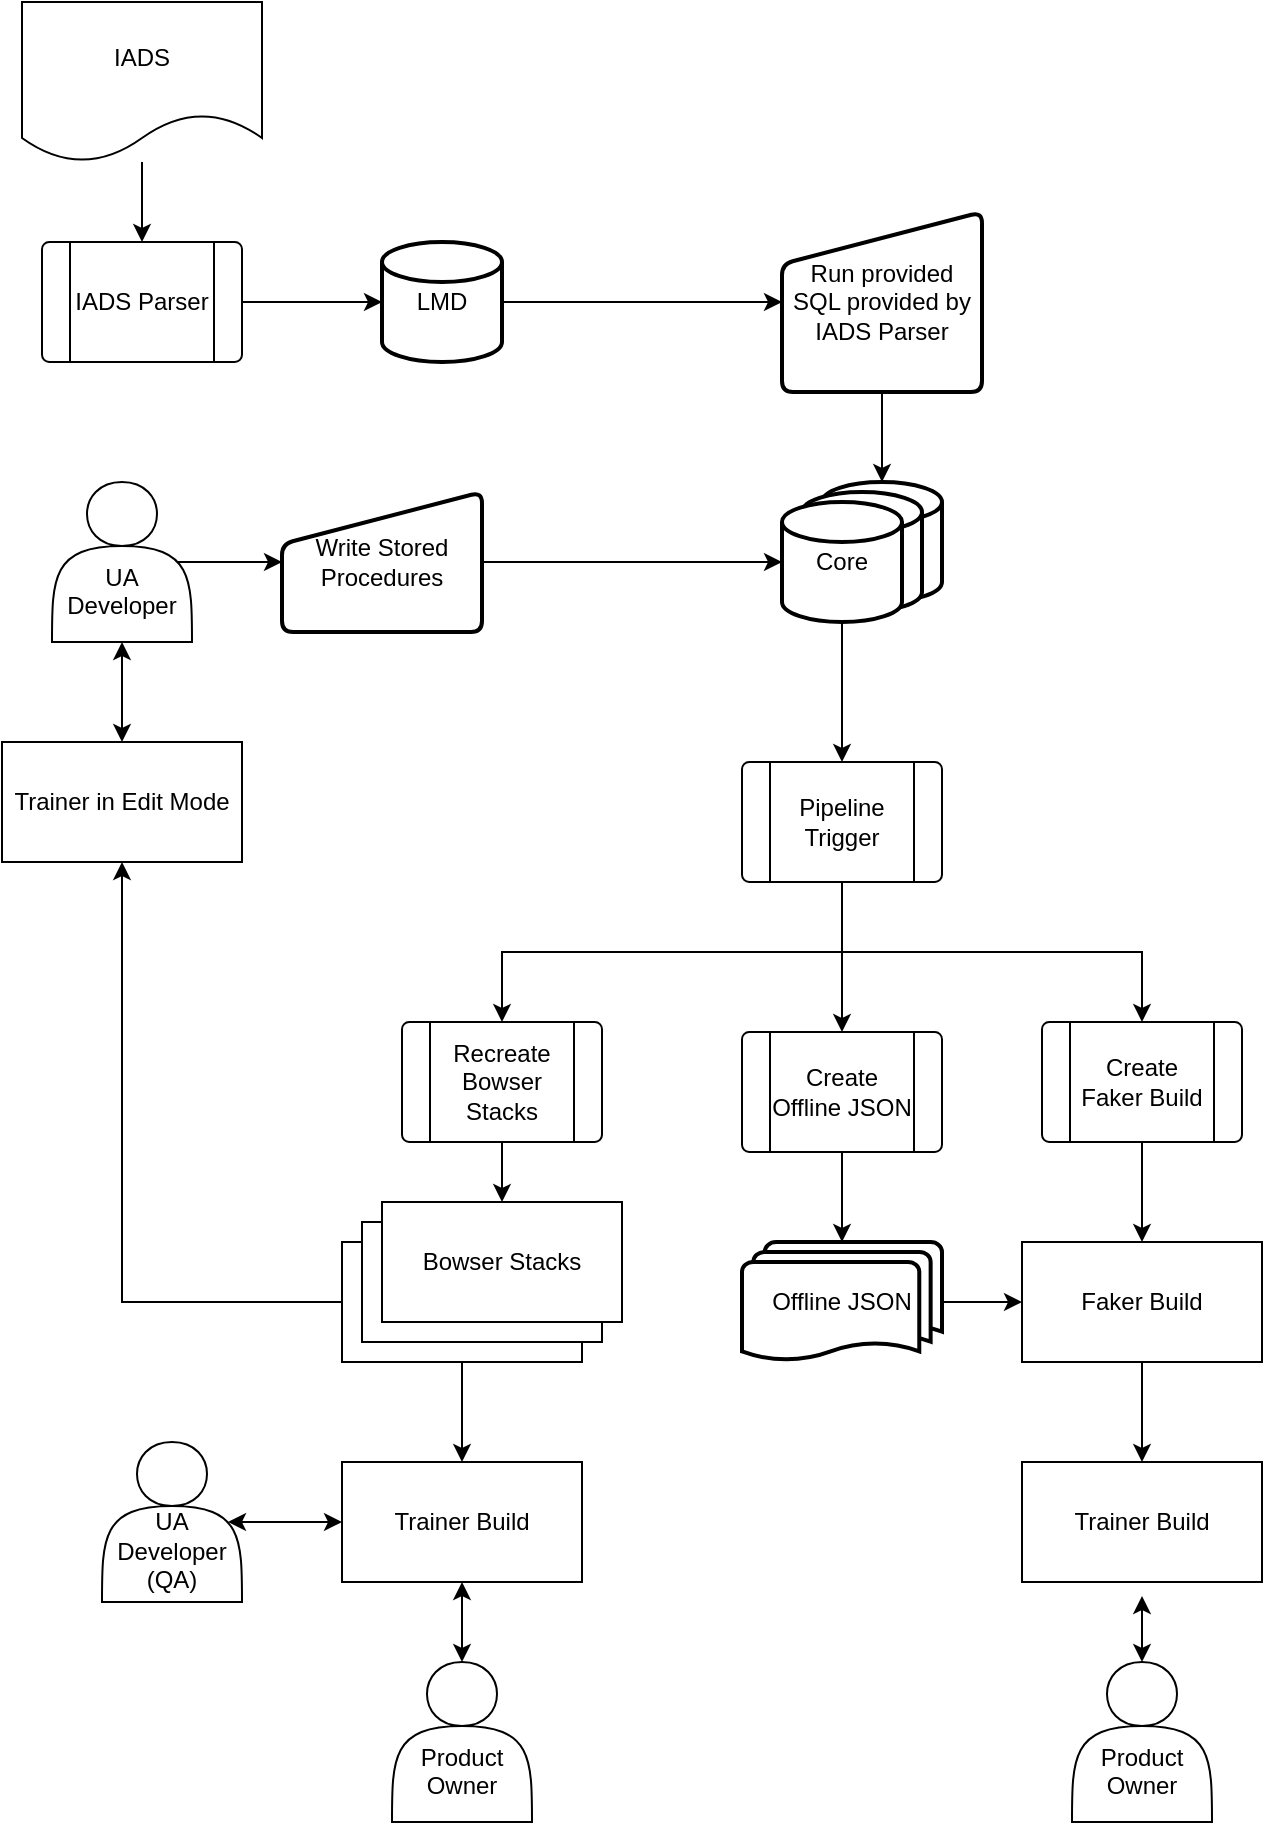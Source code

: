 <mxfile version="22.1.11" type="github">
  <diagram id="C5RBs43oDa-KdzZeNtuy" name="Page-1">
    <mxGraphModel dx="1375" dy="1035" grid="1" gridSize="10" guides="1" tooltips="1" connect="1" arrows="1" fold="1" page="1" pageScale="1" pageWidth="827" pageHeight="1169" math="0" shadow="0">
      <root>
        <mxCell id="WIyWlLk6GJQsqaUBKTNV-0" />
        <mxCell id="WIyWlLk6GJQsqaUBKTNV-1" parent="WIyWlLk6GJQsqaUBKTNV-0" />
        <mxCell id="QNDEEkscUu9Zg__NJOHl-0" value="IADS" style="shape=document;whiteSpace=wrap;html=1;boundedLbl=1;" vertex="1" parent="WIyWlLk6GJQsqaUBKTNV-1">
          <mxGeometry x="109" y="40" width="120" height="80" as="geometry" />
        </mxCell>
        <mxCell id="QNDEEkscUu9Zg__NJOHl-3" style="edgeStyle=orthogonalEdgeStyle;rounded=0;orthogonalLoop=1;jettySize=auto;html=1;exitX=0.5;exitY=0;exitDx=0;exitDy=0;endArrow=none;endFill=0;startArrow=classic;startFill=1;" edge="1" parent="WIyWlLk6GJQsqaUBKTNV-1" source="QNDEEkscUu9Zg__NJOHl-18" target="QNDEEkscUu9Zg__NJOHl-0">
          <mxGeometry relative="1" as="geometry">
            <mxPoint x="169" y="160" as="sourcePoint" />
          </mxGeometry>
        </mxCell>
        <mxCell id="QNDEEkscUu9Zg__NJOHl-7" style="edgeStyle=orthogonalEdgeStyle;rounded=0;orthogonalLoop=1;jettySize=auto;html=1;exitX=1;exitY=0.5;exitDx=0;exitDy=0;entryX=0;entryY=0.5;entryDx=0;entryDy=0;entryPerimeter=0;" edge="1" parent="WIyWlLk6GJQsqaUBKTNV-1" source="QNDEEkscUu9Zg__NJOHl-18" target="QNDEEkscUu9Zg__NJOHl-16">
          <mxGeometry relative="1" as="geometry">
            <mxPoint x="169" y="220" as="sourcePoint" />
            <mxPoint x="239" y="250" as="targetPoint" />
          </mxGeometry>
        </mxCell>
        <mxCell id="QNDEEkscUu9Zg__NJOHl-8" value="Write Stored&lt;br&gt;Procedures" style="html=1;strokeWidth=2;shape=manualInput;whiteSpace=wrap;rounded=1;size=26;arcSize=11;" vertex="1" parent="WIyWlLk6GJQsqaUBKTNV-1">
          <mxGeometry x="239" y="285" width="100" height="70" as="geometry" />
        </mxCell>
        <mxCell id="QNDEEkscUu9Zg__NJOHl-11" value="" style="strokeWidth=2;html=1;shape=mxgraph.flowchart.database;whiteSpace=wrap;" vertex="1" parent="WIyWlLk6GJQsqaUBKTNV-1">
          <mxGeometry x="509" y="280" width="60" height="60" as="geometry" />
        </mxCell>
        <mxCell id="QNDEEkscUu9Zg__NJOHl-12" value="" style="strokeWidth=2;html=1;shape=mxgraph.flowchart.database;whiteSpace=wrap;" vertex="1" parent="WIyWlLk6GJQsqaUBKTNV-1">
          <mxGeometry x="499" y="285" width="60" height="60" as="geometry" />
        </mxCell>
        <mxCell id="QNDEEkscUu9Zg__NJOHl-25" style="edgeStyle=orthogonalEdgeStyle;rounded=0;orthogonalLoop=1;jettySize=auto;html=1;exitX=0.5;exitY=1;exitDx=0;exitDy=0;exitPerimeter=0;" edge="1" parent="WIyWlLk6GJQsqaUBKTNV-1" source="QNDEEkscUu9Zg__NJOHl-13" target="QNDEEkscUu9Zg__NJOHl-24">
          <mxGeometry relative="1" as="geometry" />
        </mxCell>
        <mxCell id="QNDEEkscUu9Zg__NJOHl-13" value="Core" style="strokeWidth=2;html=1;shape=mxgraph.flowchart.database;whiteSpace=wrap;" vertex="1" parent="WIyWlLk6GJQsqaUBKTNV-1">
          <mxGeometry x="489" y="290" width="60" height="60" as="geometry" />
        </mxCell>
        <mxCell id="QNDEEkscUu9Zg__NJOHl-15" style="edgeStyle=orthogonalEdgeStyle;rounded=0;orthogonalLoop=1;jettySize=auto;html=1;exitX=1;exitY=0.5;exitDx=0;exitDy=0;entryX=0;entryY=0.5;entryDx=0;entryDy=0;entryPerimeter=0;" edge="1" parent="WIyWlLk6GJQsqaUBKTNV-1" source="QNDEEkscUu9Zg__NJOHl-8" target="QNDEEkscUu9Zg__NJOHl-13">
          <mxGeometry relative="1" as="geometry" />
        </mxCell>
        <mxCell id="QNDEEkscUu9Zg__NJOHl-29" style="edgeStyle=orthogonalEdgeStyle;rounded=0;orthogonalLoop=1;jettySize=auto;html=1;exitX=1;exitY=0.5;exitDx=0;exitDy=0;exitPerimeter=0;entryX=0;entryY=0.5;entryDx=0;entryDy=0;" edge="1" parent="WIyWlLk6GJQsqaUBKTNV-1" source="QNDEEkscUu9Zg__NJOHl-16" target="QNDEEkscUu9Zg__NJOHl-26">
          <mxGeometry relative="1" as="geometry" />
        </mxCell>
        <mxCell id="QNDEEkscUu9Zg__NJOHl-16" value="LMD" style="strokeWidth=2;html=1;shape=mxgraph.flowchart.database;whiteSpace=wrap;" vertex="1" parent="WIyWlLk6GJQsqaUBKTNV-1">
          <mxGeometry x="289" y="160" width="60" height="60" as="geometry" />
        </mxCell>
        <mxCell id="QNDEEkscUu9Zg__NJOHl-18" value="IADS Parser" style="verticalLabelPosition=middle;verticalAlign=middle;html=1;shape=process;whiteSpace=wrap;rounded=1;size=0.14;arcSize=6;labelPosition=center;align=center;" vertex="1" parent="WIyWlLk6GJQsqaUBKTNV-1">
          <mxGeometry x="119" y="160" width="100" height="60" as="geometry" />
        </mxCell>
        <mxCell id="QNDEEkscUu9Zg__NJOHl-23" style="edgeStyle=orthogonalEdgeStyle;rounded=0;orthogonalLoop=1;jettySize=auto;html=1;exitX=0.9;exitY=0.5;exitDx=0;exitDy=0;entryX=0;entryY=0.5;entryDx=0;entryDy=0;exitPerimeter=0;" edge="1" parent="WIyWlLk6GJQsqaUBKTNV-1" source="QNDEEkscUu9Zg__NJOHl-22" target="QNDEEkscUu9Zg__NJOHl-8">
          <mxGeometry relative="1" as="geometry" />
        </mxCell>
        <mxCell id="QNDEEkscUu9Zg__NJOHl-55" style="edgeStyle=orthogonalEdgeStyle;rounded=0;orthogonalLoop=1;jettySize=auto;html=1;exitX=0.5;exitY=1;exitDx=0;exitDy=0;entryX=0.5;entryY=0;entryDx=0;entryDy=0;startArrow=classic;startFill=1;" edge="1" parent="WIyWlLk6GJQsqaUBKTNV-1" source="QNDEEkscUu9Zg__NJOHl-22" target="QNDEEkscUu9Zg__NJOHl-54">
          <mxGeometry relative="1" as="geometry" />
        </mxCell>
        <mxCell id="QNDEEkscUu9Zg__NJOHl-22" value="&lt;br&gt;&lt;br&gt;UA Developer" style="shape=actor;whiteSpace=wrap;html=1;labelPosition=center;verticalLabelPosition=middle;align=center;verticalAlign=middle;" vertex="1" parent="WIyWlLk6GJQsqaUBKTNV-1">
          <mxGeometry x="124" y="280" width="70" height="80" as="geometry" />
        </mxCell>
        <mxCell id="QNDEEkscUu9Zg__NJOHl-43" style="edgeStyle=orthogonalEdgeStyle;rounded=0;orthogonalLoop=1;jettySize=auto;html=1;exitX=0.5;exitY=1;exitDx=0;exitDy=0;entryX=0.5;entryY=0;entryDx=0;entryDy=0;" edge="1" parent="WIyWlLk6GJQsqaUBKTNV-1" source="QNDEEkscUu9Zg__NJOHl-24" target="QNDEEkscUu9Zg__NJOHl-42">
          <mxGeometry relative="1" as="geometry" />
        </mxCell>
        <mxCell id="QNDEEkscUu9Zg__NJOHl-46" style="edgeStyle=orthogonalEdgeStyle;rounded=0;orthogonalLoop=1;jettySize=auto;html=1;exitX=0.5;exitY=1;exitDx=0;exitDy=0;entryX=0.5;entryY=0;entryDx=0;entryDy=0;" edge="1" parent="WIyWlLk6GJQsqaUBKTNV-1" source="QNDEEkscUu9Zg__NJOHl-24" target="QNDEEkscUu9Zg__NJOHl-45">
          <mxGeometry relative="1" as="geometry" />
        </mxCell>
        <mxCell id="QNDEEkscUu9Zg__NJOHl-49" style="edgeStyle=orthogonalEdgeStyle;rounded=0;orthogonalLoop=1;jettySize=auto;html=1;exitX=0.5;exitY=1;exitDx=0;exitDy=0;entryX=0.5;entryY=0;entryDx=0;entryDy=0;" edge="1" parent="WIyWlLk6GJQsqaUBKTNV-1" source="QNDEEkscUu9Zg__NJOHl-24" target="QNDEEkscUu9Zg__NJOHl-48">
          <mxGeometry relative="1" as="geometry" />
        </mxCell>
        <mxCell id="QNDEEkscUu9Zg__NJOHl-24" value="Pipeline Trigger" style="verticalLabelPosition=middle;verticalAlign=middle;html=1;shape=process;whiteSpace=wrap;rounded=1;size=0.14;arcSize=6;labelPosition=center;align=center;" vertex="1" parent="WIyWlLk6GJQsqaUBKTNV-1">
          <mxGeometry x="469" y="420" width="100" height="60" as="geometry" />
        </mxCell>
        <mxCell id="QNDEEkscUu9Zg__NJOHl-26" value="Run provided SQL provided by IADS Parser" style="html=1;strokeWidth=2;shape=manualInput;whiteSpace=wrap;rounded=1;size=26;arcSize=11;" vertex="1" parent="WIyWlLk6GJQsqaUBKTNV-1">
          <mxGeometry x="489" y="145" width="100" height="90" as="geometry" />
        </mxCell>
        <mxCell id="QNDEEkscUu9Zg__NJOHl-52" style="edgeStyle=orthogonalEdgeStyle;rounded=0;orthogonalLoop=1;jettySize=auto;html=1;exitX=1;exitY=0.5;exitDx=0;exitDy=0;exitPerimeter=0;entryX=0;entryY=0.5;entryDx=0;entryDy=0;" edge="1" parent="WIyWlLk6GJQsqaUBKTNV-1" source="QNDEEkscUu9Zg__NJOHl-32" target="QNDEEkscUu9Zg__NJOHl-51">
          <mxGeometry relative="1" as="geometry" />
        </mxCell>
        <mxCell id="QNDEEkscUu9Zg__NJOHl-32" value="Offline JSON" style="strokeWidth=2;html=1;shape=mxgraph.flowchart.multi-document;whiteSpace=wrap;" vertex="1" parent="WIyWlLk6GJQsqaUBKTNV-1">
          <mxGeometry x="469" y="660" width="100" height="60" as="geometry" />
        </mxCell>
        <mxCell id="QNDEEkscUu9Zg__NJOHl-56" style="edgeStyle=orthogonalEdgeStyle;rounded=0;orthogonalLoop=1;jettySize=auto;html=1;exitX=0;exitY=0.5;exitDx=0;exitDy=0;entryX=0.5;entryY=1;entryDx=0;entryDy=0;" edge="1" parent="WIyWlLk6GJQsqaUBKTNV-1" source="QNDEEkscUu9Zg__NJOHl-37" target="QNDEEkscUu9Zg__NJOHl-54">
          <mxGeometry relative="1" as="geometry" />
        </mxCell>
        <mxCell id="QNDEEkscUu9Zg__NJOHl-60" style="edgeStyle=orthogonalEdgeStyle;rounded=0;orthogonalLoop=1;jettySize=auto;html=1;exitX=0.5;exitY=1;exitDx=0;exitDy=0;entryX=0.5;entryY=0;entryDx=0;entryDy=0;" edge="1" parent="WIyWlLk6GJQsqaUBKTNV-1" source="QNDEEkscUu9Zg__NJOHl-37" target="QNDEEkscUu9Zg__NJOHl-57">
          <mxGeometry relative="1" as="geometry" />
        </mxCell>
        <mxCell id="QNDEEkscUu9Zg__NJOHl-37" value="" style="rounded=0;whiteSpace=wrap;html=1;" vertex="1" parent="WIyWlLk6GJQsqaUBKTNV-1">
          <mxGeometry x="269" y="660" width="120" height="60" as="geometry" />
        </mxCell>
        <mxCell id="QNDEEkscUu9Zg__NJOHl-38" value="" style="rounded=0;whiteSpace=wrap;html=1;" vertex="1" parent="WIyWlLk6GJQsqaUBKTNV-1">
          <mxGeometry x="279" y="650" width="120" height="60" as="geometry" />
        </mxCell>
        <mxCell id="QNDEEkscUu9Zg__NJOHl-39" value="Bowser Stacks" style="rounded=0;whiteSpace=wrap;html=1;" vertex="1" parent="WIyWlLk6GJQsqaUBKTNV-1">
          <mxGeometry x="289" y="640" width="120" height="60" as="geometry" />
        </mxCell>
        <mxCell id="QNDEEkscUu9Zg__NJOHl-41" style="edgeStyle=orthogonalEdgeStyle;rounded=0;orthogonalLoop=1;jettySize=auto;html=1;exitX=0.5;exitY=1;exitDx=0;exitDy=0;entryX=0.5;entryY=0;entryDx=0;entryDy=0;entryPerimeter=0;" edge="1" parent="WIyWlLk6GJQsqaUBKTNV-1" source="QNDEEkscUu9Zg__NJOHl-26" target="QNDEEkscUu9Zg__NJOHl-11">
          <mxGeometry relative="1" as="geometry" />
        </mxCell>
        <mxCell id="QNDEEkscUu9Zg__NJOHl-44" style="edgeStyle=orthogonalEdgeStyle;rounded=0;orthogonalLoop=1;jettySize=auto;html=1;exitX=0.5;exitY=1;exitDx=0;exitDy=0;entryX=0.5;entryY=0;entryDx=0;entryDy=0;" edge="1" parent="WIyWlLk6GJQsqaUBKTNV-1" source="QNDEEkscUu9Zg__NJOHl-42" target="QNDEEkscUu9Zg__NJOHl-39">
          <mxGeometry relative="1" as="geometry" />
        </mxCell>
        <mxCell id="QNDEEkscUu9Zg__NJOHl-42" value="Recreate Bowser Stacks" style="verticalLabelPosition=middle;verticalAlign=middle;html=1;shape=process;whiteSpace=wrap;rounded=1;size=0.14;arcSize=6;labelPosition=center;align=center;" vertex="1" parent="WIyWlLk6GJQsqaUBKTNV-1">
          <mxGeometry x="299" y="550" width="100" height="60" as="geometry" />
        </mxCell>
        <mxCell id="QNDEEkscUu9Zg__NJOHl-53" style="edgeStyle=orthogonalEdgeStyle;rounded=0;orthogonalLoop=1;jettySize=auto;html=1;exitX=0.5;exitY=1;exitDx=0;exitDy=0;" edge="1" parent="WIyWlLk6GJQsqaUBKTNV-1" source="QNDEEkscUu9Zg__NJOHl-45" target="QNDEEkscUu9Zg__NJOHl-51">
          <mxGeometry relative="1" as="geometry" />
        </mxCell>
        <mxCell id="QNDEEkscUu9Zg__NJOHl-45" value="Create Faker Build" style="verticalLabelPosition=middle;verticalAlign=middle;html=1;shape=process;whiteSpace=wrap;rounded=1;size=0.14;arcSize=6;labelPosition=center;align=center;" vertex="1" parent="WIyWlLk6GJQsqaUBKTNV-1">
          <mxGeometry x="619" y="550" width="100" height="60" as="geometry" />
        </mxCell>
        <mxCell id="QNDEEkscUu9Zg__NJOHl-48" value="Create Offline JSON" style="verticalLabelPosition=middle;verticalAlign=middle;html=1;shape=process;whiteSpace=wrap;rounded=1;size=0.14;arcSize=6;labelPosition=center;align=center;" vertex="1" parent="WIyWlLk6GJQsqaUBKTNV-1">
          <mxGeometry x="469" y="555" width="100" height="60" as="geometry" />
        </mxCell>
        <mxCell id="QNDEEkscUu9Zg__NJOHl-50" style="edgeStyle=orthogonalEdgeStyle;rounded=0;orthogonalLoop=1;jettySize=auto;html=1;exitX=0.5;exitY=1;exitDx=0;exitDy=0;entryX=0.5;entryY=0;entryDx=0;entryDy=0;entryPerimeter=0;" edge="1" parent="WIyWlLk6GJQsqaUBKTNV-1" source="QNDEEkscUu9Zg__NJOHl-48" target="QNDEEkscUu9Zg__NJOHl-32">
          <mxGeometry relative="1" as="geometry" />
        </mxCell>
        <mxCell id="QNDEEkscUu9Zg__NJOHl-66" style="edgeStyle=orthogonalEdgeStyle;rounded=0;orthogonalLoop=1;jettySize=auto;html=1;exitX=0.5;exitY=1;exitDx=0;exitDy=0;entryX=0.5;entryY=0;entryDx=0;entryDy=0;" edge="1" parent="WIyWlLk6GJQsqaUBKTNV-1" source="QNDEEkscUu9Zg__NJOHl-51" target="QNDEEkscUu9Zg__NJOHl-64">
          <mxGeometry relative="1" as="geometry" />
        </mxCell>
        <mxCell id="QNDEEkscUu9Zg__NJOHl-51" value="Faker Build" style="rounded=0;whiteSpace=wrap;html=1;" vertex="1" parent="WIyWlLk6GJQsqaUBKTNV-1">
          <mxGeometry x="609" y="660" width="120" height="60" as="geometry" />
        </mxCell>
        <mxCell id="QNDEEkscUu9Zg__NJOHl-54" value="Trainer in Edit Mode" style="rounded=0;whiteSpace=wrap;html=1;" vertex="1" parent="WIyWlLk6GJQsqaUBKTNV-1">
          <mxGeometry x="99" y="410" width="120" height="60" as="geometry" />
        </mxCell>
        <mxCell id="QNDEEkscUu9Zg__NJOHl-57" value="Trainer Build" style="rounded=0;whiteSpace=wrap;html=1;" vertex="1" parent="WIyWlLk6GJQsqaUBKTNV-1">
          <mxGeometry x="269" y="770" width="120" height="60" as="geometry" />
        </mxCell>
        <mxCell id="QNDEEkscUu9Zg__NJOHl-59" style="edgeStyle=orthogonalEdgeStyle;rounded=0;orthogonalLoop=1;jettySize=auto;html=1;exitX=0.9;exitY=0.5;exitDx=0;exitDy=0;exitPerimeter=0;entryX=0;entryY=0.5;entryDx=0;entryDy=0;startArrow=classic;startFill=1;" edge="1" parent="WIyWlLk6GJQsqaUBKTNV-1" source="QNDEEkscUu9Zg__NJOHl-58" target="QNDEEkscUu9Zg__NJOHl-57">
          <mxGeometry relative="1" as="geometry" />
        </mxCell>
        <mxCell id="QNDEEkscUu9Zg__NJOHl-58" value="&lt;br&gt;&lt;br&gt;UA Developer (QA)" style="shape=actor;whiteSpace=wrap;html=1;labelPosition=center;verticalLabelPosition=middle;align=center;verticalAlign=middle;" vertex="1" parent="WIyWlLk6GJQsqaUBKTNV-1">
          <mxGeometry x="149" y="760" width="70" height="80" as="geometry" />
        </mxCell>
        <mxCell id="QNDEEkscUu9Zg__NJOHl-62" style="edgeStyle=orthogonalEdgeStyle;rounded=0;orthogonalLoop=1;jettySize=auto;html=1;exitX=0.5;exitY=0;exitDx=0;exitDy=0;entryX=0.5;entryY=1;entryDx=0;entryDy=0;startArrow=classic;startFill=1;" edge="1" parent="WIyWlLk6GJQsqaUBKTNV-1" source="QNDEEkscUu9Zg__NJOHl-61" target="QNDEEkscUu9Zg__NJOHl-57">
          <mxGeometry relative="1" as="geometry" />
        </mxCell>
        <mxCell id="QNDEEkscUu9Zg__NJOHl-61" value="&lt;br&gt;&lt;br&gt;Product Owner" style="shape=actor;whiteSpace=wrap;html=1;labelPosition=center;verticalLabelPosition=middle;align=center;verticalAlign=middle;" vertex="1" parent="WIyWlLk6GJQsqaUBKTNV-1">
          <mxGeometry x="294" y="870" width="70" height="80" as="geometry" />
        </mxCell>
        <mxCell id="QNDEEkscUu9Zg__NJOHl-63" value="&lt;br&gt;&lt;br&gt;Product Owner" style="shape=actor;whiteSpace=wrap;html=1;labelPosition=center;verticalLabelPosition=middle;align=center;verticalAlign=middle;" vertex="1" parent="WIyWlLk6GJQsqaUBKTNV-1">
          <mxGeometry x="634" y="870" width="70" height="80" as="geometry" />
        </mxCell>
        <mxCell id="QNDEEkscUu9Zg__NJOHl-64" value="Trainer Build" style="rounded=0;whiteSpace=wrap;html=1;" vertex="1" parent="WIyWlLk6GJQsqaUBKTNV-1">
          <mxGeometry x="609" y="770" width="120" height="60" as="geometry" />
        </mxCell>
        <mxCell id="QNDEEkscUu9Zg__NJOHl-65" style="edgeStyle=orthogonalEdgeStyle;rounded=0;orthogonalLoop=1;jettySize=auto;html=1;exitX=0.5;exitY=0;exitDx=0;exitDy=0;entryX=0.5;entryY=1.117;entryDx=0;entryDy=0;entryPerimeter=0;startArrow=classic;startFill=1;" edge="1" parent="WIyWlLk6GJQsqaUBKTNV-1" source="QNDEEkscUu9Zg__NJOHl-63" target="QNDEEkscUu9Zg__NJOHl-64">
          <mxGeometry relative="1" as="geometry" />
        </mxCell>
      </root>
    </mxGraphModel>
  </diagram>
</mxfile>
